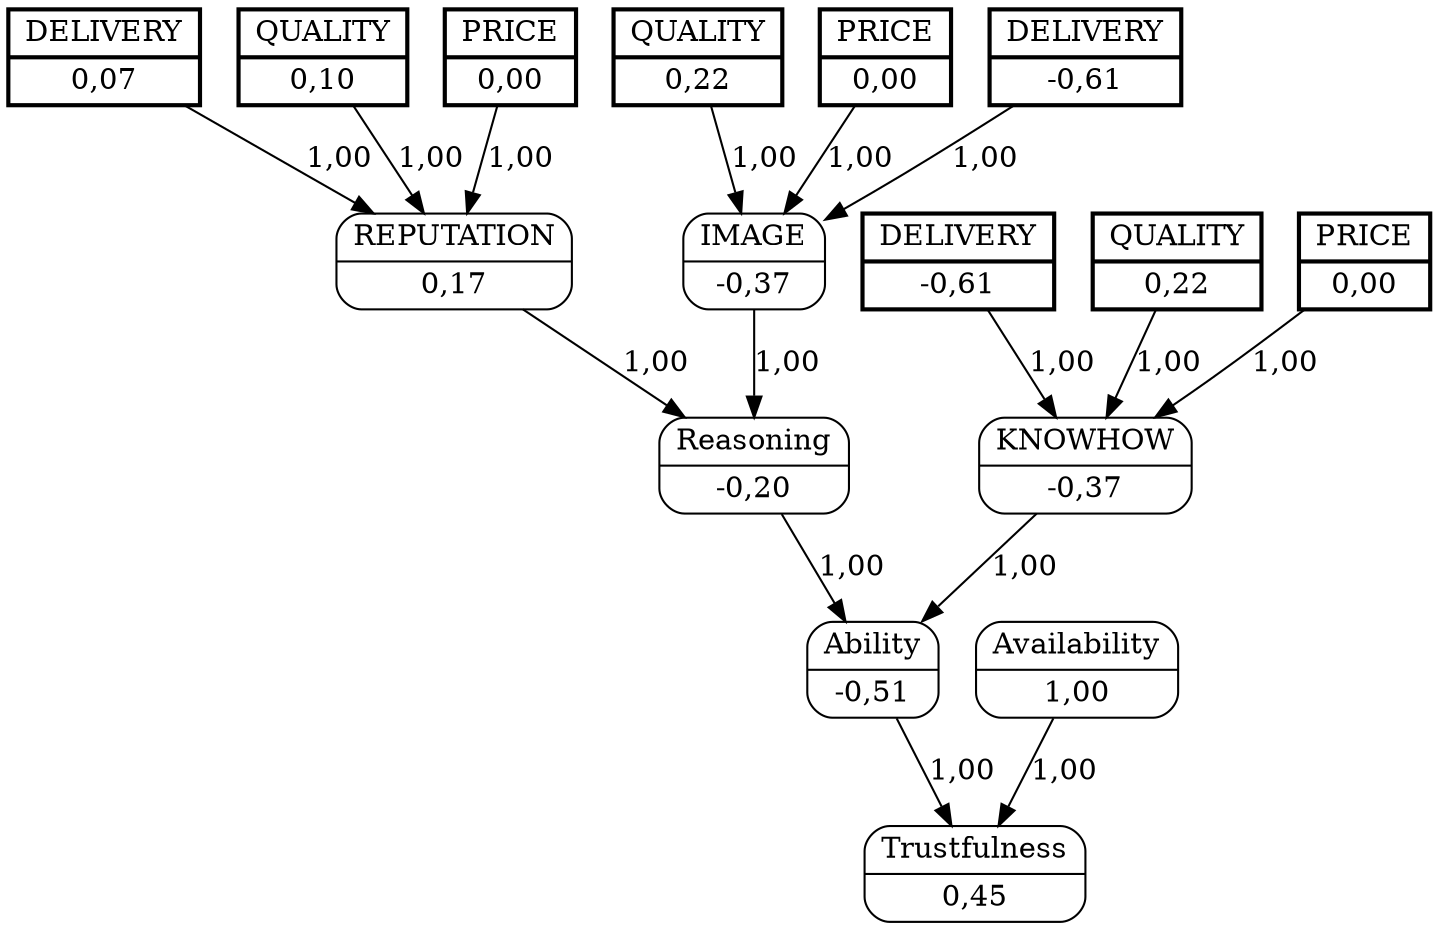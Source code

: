digraph FCM_net{
	node [shape=record, style=rounded]
	7 [label="{QUALITY | 0,22}", style=bold, penwidth=2, peripheries=2];
	8 [label="{PRICE | 0,00}", style=bold, penwidth=2, peripheries=2];
	9 [label="{DELIVERY | -0,61}", style=bold, penwidth=2, peripheries=2];
	10 [label="{QUALITY | 0,10}", style=bold, penwidth=2, peripheries=2];
	11 [label="{PRICE | 0,00}", style=bold, penwidth=2, peripheries=2];
	12 [label="{DELIVERY | 0,07}", style=bold, penwidth=2, peripheries=2];
	13 [label="{QUALITY | 0,22}", style=bold, penwidth=2, peripheries=2];
	14 [label="{PRICE | 0,00}", style=bold, penwidth=2, peripheries=2];
	15 [label="{DELIVERY | -0,61}", style=bold, penwidth=2, peripheries=2];
	0 [label="{IMAGE | -0,37}"];
	1 [label="{REPUTATION | 0,17}"];
	2 [label="{KNOWHOW | -0,37}"];
	3 [label="{Reasoning | -0,20}"];
	4 [label="{Ability | -0,51}"];
	5 [label="{Availability | 1,00}"];
	6 [label="{Trustfulness | 0,45}"];
	7 [label="{QUALITY | 0,22}"];
	8 [label="{PRICE | 0,00}"];
	9 [label="{DELIVERY | -0,61}"];
	11 [label="{PRICE | 0,00}"];
	13 [label="{QUALITY | 0,22}"];
	0 -> 3 [label = "1,00"];
	1 -> 3 [label = "1,00"];
	3 -> 4 [label = "1,00"];
	2 -> 4 [label = "1,00"];
	4 -> 6 [label = "1,00"];
	5 -> 6 [label = "1,00"];
	7 -> 0 [label = "1,00"];
	8 -> 0 [label = "1,00"];
	9 -> 0 [label = "1,00"];
	10 -> 1 [label = "1,00"];
	11 -> 1 [label = "1,00"];
	12 -> 1 [label = "1,00"];
	13 -> 2 [label = "1,00"];
	14 -> 2 [label = "1,00"];
	15 -> 2 [label = "1,00"];
}